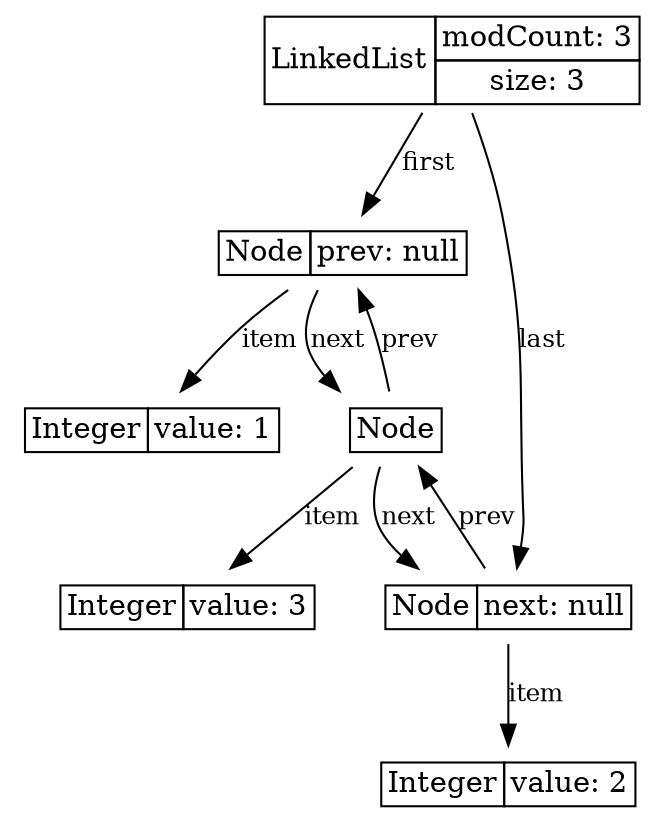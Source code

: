 digraph Java {
	rankdir="TB";
	node[shape=plaintext]
	n1[label=<
		<table border='0' cellborder='1' cellspacing='0'>
			<tr>
				<td rowspan='3'>LinkedList</td>
			</tr>
			<tr>
				<td>modCount: 3</td>
			</tr>
			<tr>
				<td>size: 3</td>
			</tr>
		</table>
	>];
	n2[label=<
		<table border='0' cellborder='1' cellspacing='0'>
			<tr>
				<td rowspan='2'>Node</td>
			</tr>
			<tr>
				<td>prev: null</td>
			</tr>
		</table>
	>];
	n3[label=<
		<table border='0' cellborder='1' cellspacing='0'>
			<tr>
				<td rowspan='2'>Integer</td>
			</tr>
			<tr>
				<td>value: 1</td>
			</tr>
		</table>
	>];
	n2 -> n3[label="item",fontsize=12];
	n4[label=<
		<table border='0' cellborder='1' cellspacing='0'>
			<tr>
				<td>Node</td>
			</tr>
		</table>
	>];
	n5[label=<
		<table border='0' cellborder='1' cellspacing='0'>
			<tr>
				<td rowspan='2'>Integer</td>
			</tr>
			<tr>
				<td>value: 3</td>
			</tr>
		</table>
	>];
	n4 -> n5[label="item",fontsize=12];
	n6[label=<
		<table border='0' cellborder='1' cellspacing='0'>
			<tr>
				<td rowspan='2'>Node</td>
			</tr>
			<tr>
				<td>next: null</td>
			</tr>
		</table>
	>];
	n7[label=<
		<table border='0' cellborder='1' cellspacing='0'>
			<tr>
				<td rowspan='2'>Integer</td>
			</tr>
			<tr>
				<td>value: 2</td>
			</tr>
		</table>
	>];
	n6 -> n7[label="item",fontsize=12];
	n6 -> n4[label="prev",fontsize=12];
	n4 -> n6[label="next",fontsize=12];
	n4 -> n2[label="prev",fontsize=12];
	n2 -> n4[label="next",fontsize=12];
	n1 -> n2[label="first",fontsize=12];
	n1 -> n6[label="last",fontsize=12];
}

